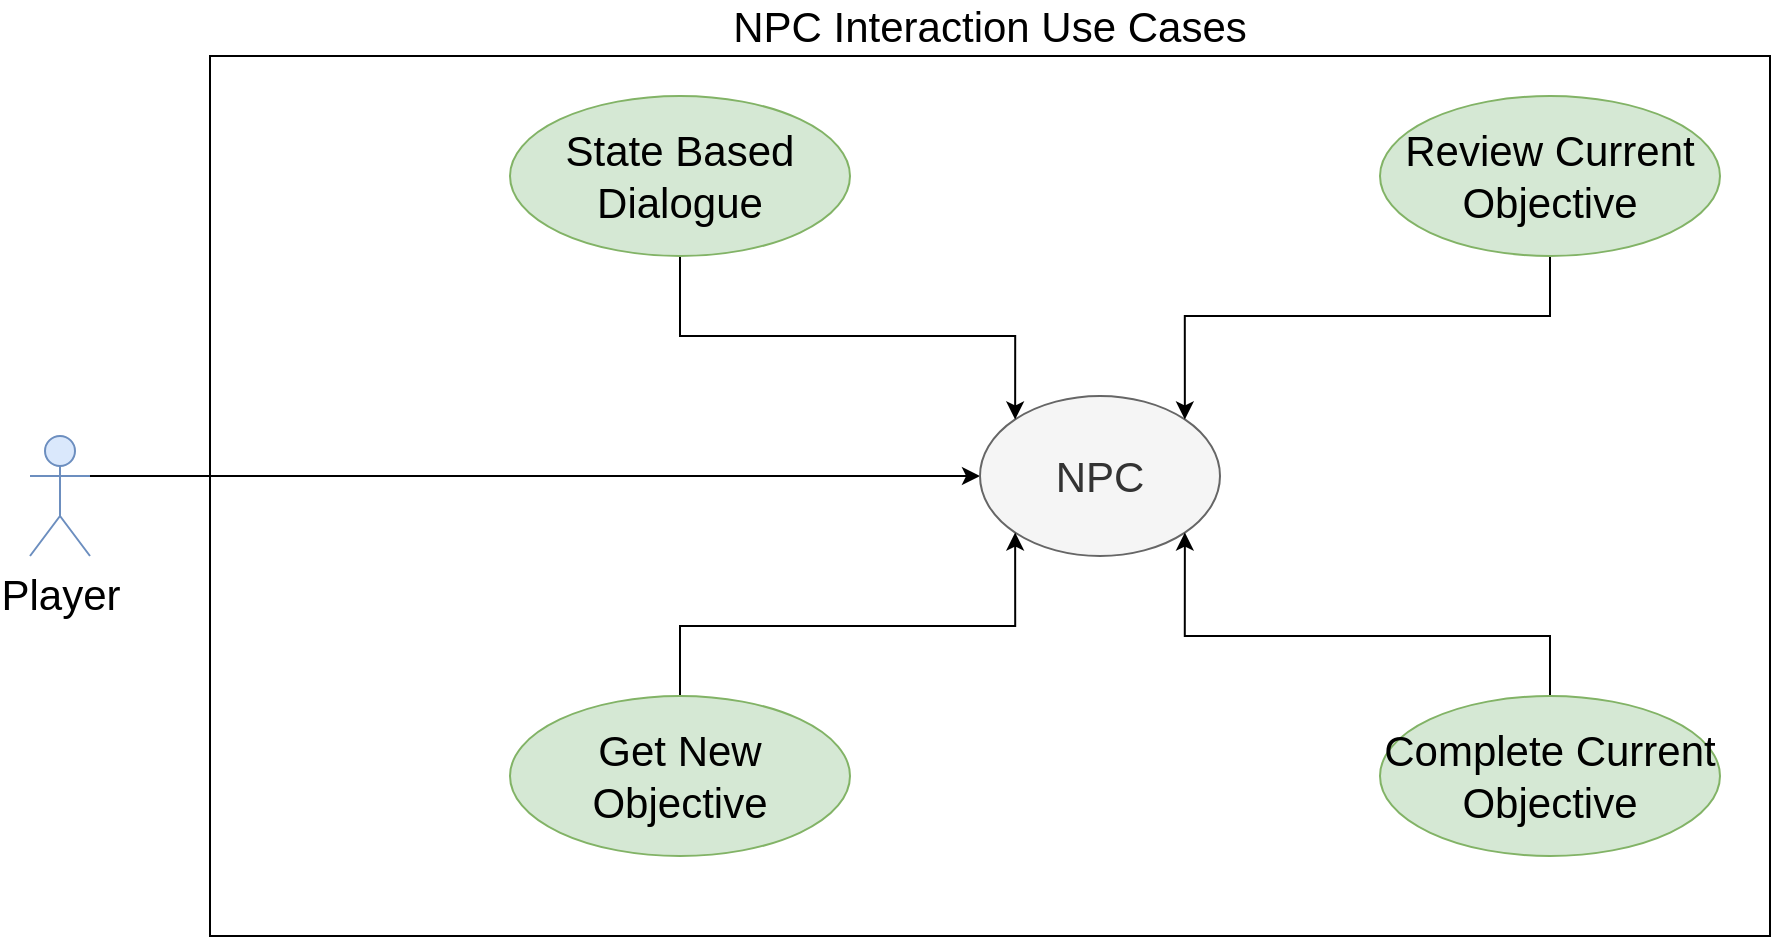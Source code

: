 <mxfile version="13.6.9" type="google"><diagram id="Un3lnvbX3PJ8jCtmw02q" name="Page-1"><mxGraphModel dx="1422" dy="762" grid="1" gridSize="10" guides="1" tooltips="1" connect="1" arrows="1" fold="1" page="1" pageScale="1" pageWidth="850" pageHeight="1100" math="0" shadow="0"><root><mxCell id="0"/><mxCell id="1" parent="0"/><mxCell id="v_QrsMh10wvFZ7hn5J_0-1" value="NPC Interaction Use Cases" style="rounded=0;whiteSpace=wrap;html=1;labelPosition=center;verticalLabelPosition=top;align=center;verticalAlign=bottom;fontSize=21;" parent="1" vertex="1"><mxGeometry x="140" y="200" width="780" height="440" as="geometry"/></mxCell><mxCell id="v_QrsMh10wvFZ7hn5J_0-5" style="edgeStyle=orthogonalEdgeStyle;rounded=0;orthogonalLoop=1;jettySize=auto;html=1;exitX=1;exitY=0.333;exitDx=0;exitDy=0;exitPerimeter=0;entryX=0;entryY=0.5;entryDx=0;entryDy=0;fontSize=21;" parent="1" source="v_QrsMh10wvFZ7hn5J_0-2" target="v_QrsMh10wvFZ7hn5J_0-4" edge="1"><mxGeometry relative="1" as="geometry"/></mxCell><mxCell id="v_QrsMh10wvFZ7hn5J_0-2" value="Player" style="shape=umlActor;verticalLabelPosition=bottom;verticalAlign=top;html=1;fontSize=21;fillColor=#dae8fc;strokeColor=#6c8ebf;" parent="1" vertex="1"><mxGeometry x="50" y="390" width="30" height="60" as="geometry"/></mxCell><mxCell id="v_QrsMh10wvFZ7hn5J_0-4" value="NPC" style="ellipse;whiteSpace=wrap;html=1;fontSize=21;fillColor=#f5f5f5;strokeColor=#666666;fontColor=#333333;" parent="1" vertex="1"><mxGeometry x="525" y="370" width="120" height="80" as="geometry"/></mxCell><mxCell id="v_QrsMh10wvFZ7hn5J_0-16" style="edgeStyle=orthogonalEdgeStyle;rounded=0;orthogonalLoop=1;jettySize=auto;html=1;exitX=0.5;exitY=0;exitDx=0;exitDy=0;entryX=1;entryY=1;entryDx=0;entryDy=0;fontSize=21;" parent="1" source="v_QrsMh10wvFZ7hn5J_0-8" target="v_QrsMh10wvFZ7hn5J_0-4" edge="1"><mxGeometry relative="1" as="geometry"><Array as="points"><mxPoint x="810" y="490"/><mxPoint x="627" y="490"/></Array></mxGeometry></mxCell><mxCell id="v_QrsMh10wvFZ7hn5J_0-8" value="Complete Current Objective" style="ellipse;whiteSpace=wrap;html=1;fontSize=21;fillColor=#d5e8d4;strokeColor=#82b366;" parent="1" vertex="1"><mxGeometry x="725" y="520" width="170" height="80" as="geometry"/></mxCell><mxCell id="v_QrsMh10wvFZ7hn5J_0-14" style="edgeStyle=orthogonalEdgeStyle;rounded=0;orthogonalLoop=1;jettySize=auto;html=1;exitX=0.5;exitY=1;exitDx=0;exitDy=0;entryX=1;entryY=0;entryDx=0;entryDy=0;fontSize=21;" parent="1" source="v_QrsMh10wvFZ7hn5J_0-9" target="v_QrsMh10wvFZ7hn5J_0-4" edge="1"><mxGeometry relative="1" as="geometry"><Array as="points"><mxPoint x="810" y="330"/><mxPoint x="627" y="330"/></Array></mxGeometry></mxCell><mxCell id="v_QrsMh10wvFZ7hn5J_0-9" value="Review Current Objective" style="ellipse;whiteSpace=wrap;html=1;fontSize=21;fillColor=#d5e8d4;strokeColor=#82b366;" parent="1" vertex="1"><mxGeometry x="725" y="220" width="170" height="80" as="geometry"/></mxCell><mxCell id="v_QrsMh10wvFZ7hn5J_0-18" style="edgeStyle=orthogonalEdgeStyle;rounded=0;orthogonalLoop=1;jettySize=auto;html=1;exitX=0.5;exitY=1;exitDx=0;exitDy=0;entryX=0;entryY=0;entryDx=0;entryDy=0;fontSize=21;" parent="1" source="v_QrsMh10wvFZ7hn5J_0-17" target="v_QrsMh10wvFZ7hn5J_0-4" edge="1"><mxGeometry relative="1" as="geometry"><Array as="points"><mxPoint x="375" y="340"/><mxPoint x="543" y="340"/></Array></mxGeometry></mxCell><mxCell id="v_QrsMh10wvFZ7hn5J_0-17" value="State Based Dialogue" style="ellipse;whiteSpace=wrap;html=1;fontSize=21;fillColor=#d5e8d4;strokeColor=#82b366;" parent="1" vertex="1"><mxGeometry x="290" y="220" width="170" height="80" as="geometry"/></mxCell><mxCell id="v_QrsMh10wvFZ7hn5J_0-20" style="edgeStyle=orthogonalEdgeStyle;rounded=0;orthogonalLoop=1;jettySize=auto;html=1;exitX=0.5;exitY=0;exitDx=0;exitDy=0;entryX=0;entryY=1;entryDx=0;entryDy=0;fontSize=21;" parent="1" source="v_QrsMh10wvFZ7hn5J_0-19" target="v_QrsMh10wvFZ7hn5J_0-4" edge="1"><mxGeometry relative="1" as="geometry"/></mxCell><mxCell id="v_QrsMh10wvFZ7hn5J_0-19" value="Get New Objective" style="ellipse;whiteSpace=wrap;html=1;fontSize=21;fillColor=#d5e8d4;strokeColor=#82b366;" parent="1" vertex="1"><mxGeometry x="290" y="520" width="170" height="80" as="geometry"/></mxCell></root></mxGraphModel></diagram></mxfile>
